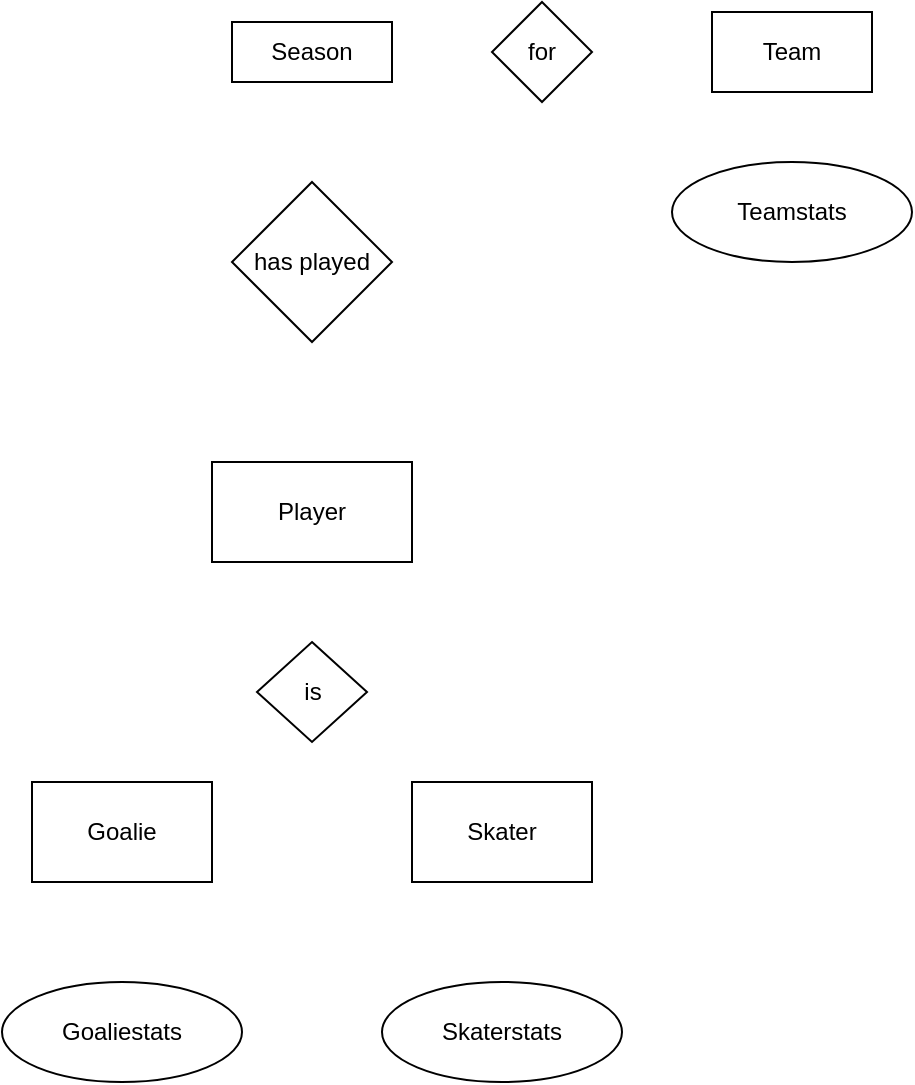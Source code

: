<mxfile version="20.8.23" type="github">
  <diagram id="C5RBs43oDa-KdzZeNtuy" name="Page-1">
    <mxGraphModel dx="546" dy="768" grid="1" gridSize="10" guides="1" tooltips="1" connect="1" arrows="1" fold="1" page="1" pageScale="1" pageWidth="827" pageHeight="1169" math="0" shadow="0">
      <root>
        <mxCell id="WIyWlLk6GJQsqaUBKTNV-0" />
        <mxCell id="WIyWlLk6GJQsqaUBKTNV-1" parent="WIyWlLk6GJQsqaUBKTNV-0" />
        <mxCell id="1LRkpFXJiyS809dYIxMQ-0" value="Player" style="rounded=0;whiteSpace=wrap;html=1;" vertex="1" parent="WIyWlLk6GJQsqaUBKTNV-1">
          <mxGeometry x="280" y="260" width="100" height="50" as="geometry" />
        </mxCell>
        <mxCell id="1LRkpFXJiyS809dYIxMQ-1" value="has played" style="rhombus;whiteSpace=wrap;html=1;" vertex="1" parent="WIyWlLk6GJQsqaUBKTNV-1">
          <mxGeometry x="290" y="120" width="80" height="80" as="geometry" />
        </mxCell>
        <mxCell id="1LRkpFXJiyS809dYIxMQ-2" value="Season" style="rounded=0;whiteSpace=wrap;html=1;" vertex="1" parent="WIyWlLk6GJQsqaUBKTNV-1">
          <mxGeometry x="290" y="40" width="80" height="30" as="geometry" />
        </mxCell>
        <mxCell id="1LRkpFXJiyS809dYIxMQ-3" value="for" style="rhombus;whiteSpace=wrap;html=1;" vertex="1" parent="WIyWlLk6GJQsqaUBKTNV-1">
          <mxGeometry x="420" y="30" width="50" height="50" as="geometry" />
        </mxCell>
        <mxCell id="1LRkpFXJiyS809dYIxMQ-4" value="Team" style="rounded=0;whiteSpace=wrap;html=1;" vertex="1" parent="WIyWlLk6GJQsqaUBKTNV-1">
          <mxGeometry x="530" y="35" width="80" height="40" as="geometry" />
        </mxCell>
        <mxCell id="1LRkpFXJiyS809dYIxMQ-5" value="is" style="rhombus;whiteSpace=wrap;html=1;" vertex="1" parent="WIyWlLk6GJQsqaUBKTNV-1">
          <mxGeometry x="302.5" y="350" width="55" height="50" as="geometry" />
        </mxCell>
        <mxCell id="1LRkpFXJiyS809dYIxMQ-6" value="Goalie" style="rounded=0;whiteSpace=wrap;html=1;" vertex="1" parent="WIyWlLk6GJQsqaUBKTNV-1">
          <mxGeometry x="190" y="420" width="90" height="50" as="geometry" />
        </mxCell>
        <mxCell id="1LRkpFXJiyS809dYIxMQ-8" value="Skater" style="rounded=0;whiteSpace=wrap;html=1;" vertex="1" parent="WIyWlLk6GJQsqaUBKTNV-1">
          <mxGeometry x="380" y="420" width="90" height="50" as="geometry" />
        </mxCell>
        <mxCell id="1LRkpFXJiyS809dYIxMQ-14" value="Goaliestats" style="ellipse;whiteSpace=wrap;html=1;" vertex="1" parent="WIyWlLk6GJQsqaUBKTNV-1">
          <mxGeometry x="175" y="520" width="120" height="50" as="geometry" />
        </mxCell>
        <mxCell id="1LRkpFXJiyS809dYIxMQ-15" value="Skaterstats" style="ellipse;whiteSpace=wrap;html=1;" vertex="1" parent="WIyWlLk6GJQsqaUBKTNV-1">
          <mxGeometry x="365" y="520" width="120" height="50" as="geometry" />
        </mxCell>
        <mxCell id="1LRkpFXJiyS809dYIxMQ-16" value="Teamstats" style="ellipse;whiteSpace=wrap;html=1;" vertex="1" parent="WIyWlLk6GJQsqaUBKTNV-1">
          <mxGeometry x="510" y="110" width="120" height="50" as="geometry" />
        </mxCell>
      </root>
    </mxGraphModel>
  </diagram>
</mxfile>

